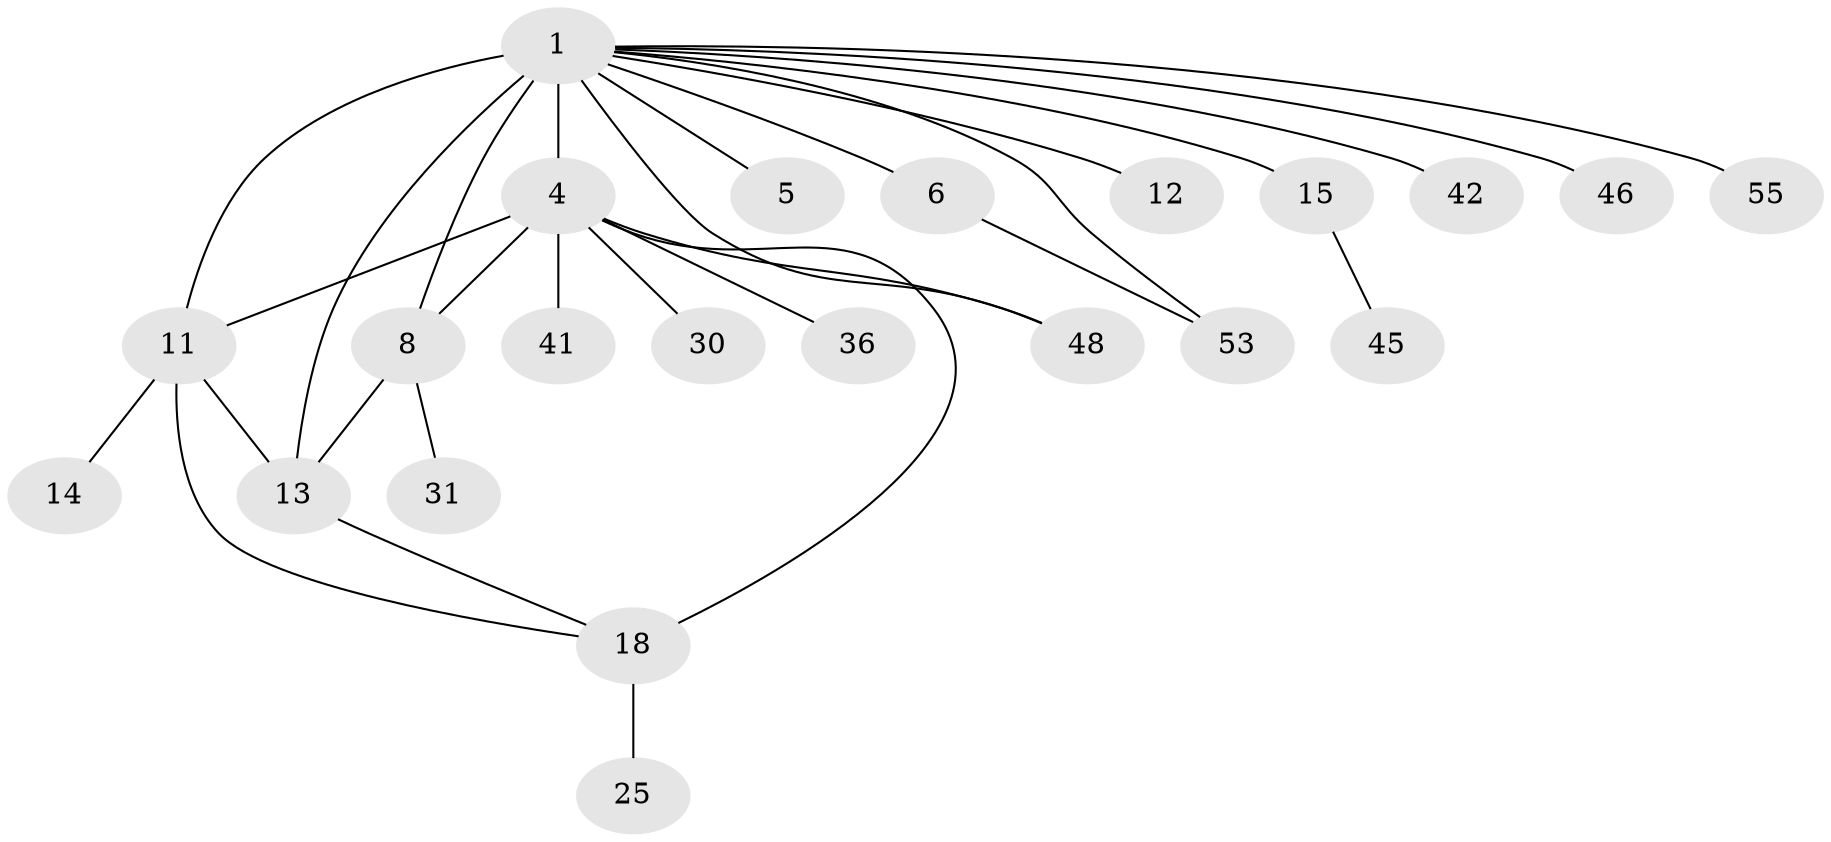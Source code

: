 // original degree distribution, {25: 0.013333333333333334, 6: 0.08, 2: 0.25333333333333335, 1: 0.44, 4: 0.04, 7: 0.02666666666666667, 9: 0.013333333333333334, 10: 0.013333333333333334, 5: 0.013333333333333334, 3: 0.10666666666666667}
// Generated by graph-tools (version 1.1) at 2025/18/03/04/25 18:18:16]
// undirected, 22 vertices, 29 edges
graph export_dot {
graph [start="1"]
  node [color=gray90,style=filled];
  1 [super="+26+10+3+69+70+74+7+2+32+35+29"];
  4 [super="+17+9+27"];
  5;
  6 [super="+47"];
  8 [super="+34+20+44"];
  11 [super="+68+61+43+24"];
  12;
  13 [super="+16"];
  14;
  15 [super="+22"];
  18 [super="+21+54+50"];
  25;
  30 [super="+40"];
  31;
  36;
  41;
  42;
  45;
  46;
  48;
  53;
  55;
  1 -- 5;
  1 -- 6 [weight=2];
  1 -- 8 [weight=2];
  1 -- 12;
  1 -- 15;
  1 -- 42;
  1 -- 46;
  1 -- 4 [weight=6];
  1 -- 13 [weight=3];
  1 -- 11;
  1 -- 53;
  1 -- 55;
  1 -- 48;
  4 -- 8 [weight=2];
  4 -- 18 [weight=2];
  4 -- 41;
  4 -- 11;
  4 -- 48;
  4 -- 36;
  4 -- 30;
  6 -- 53;
  8 -- 31;
  8 -- 13 [weight=3];
  11 -- 13 [weight=2];
  11 -- 14;
  11 -- 18;
  13 -- 18;
  15 -- 45;
  18 -- 25;
}
